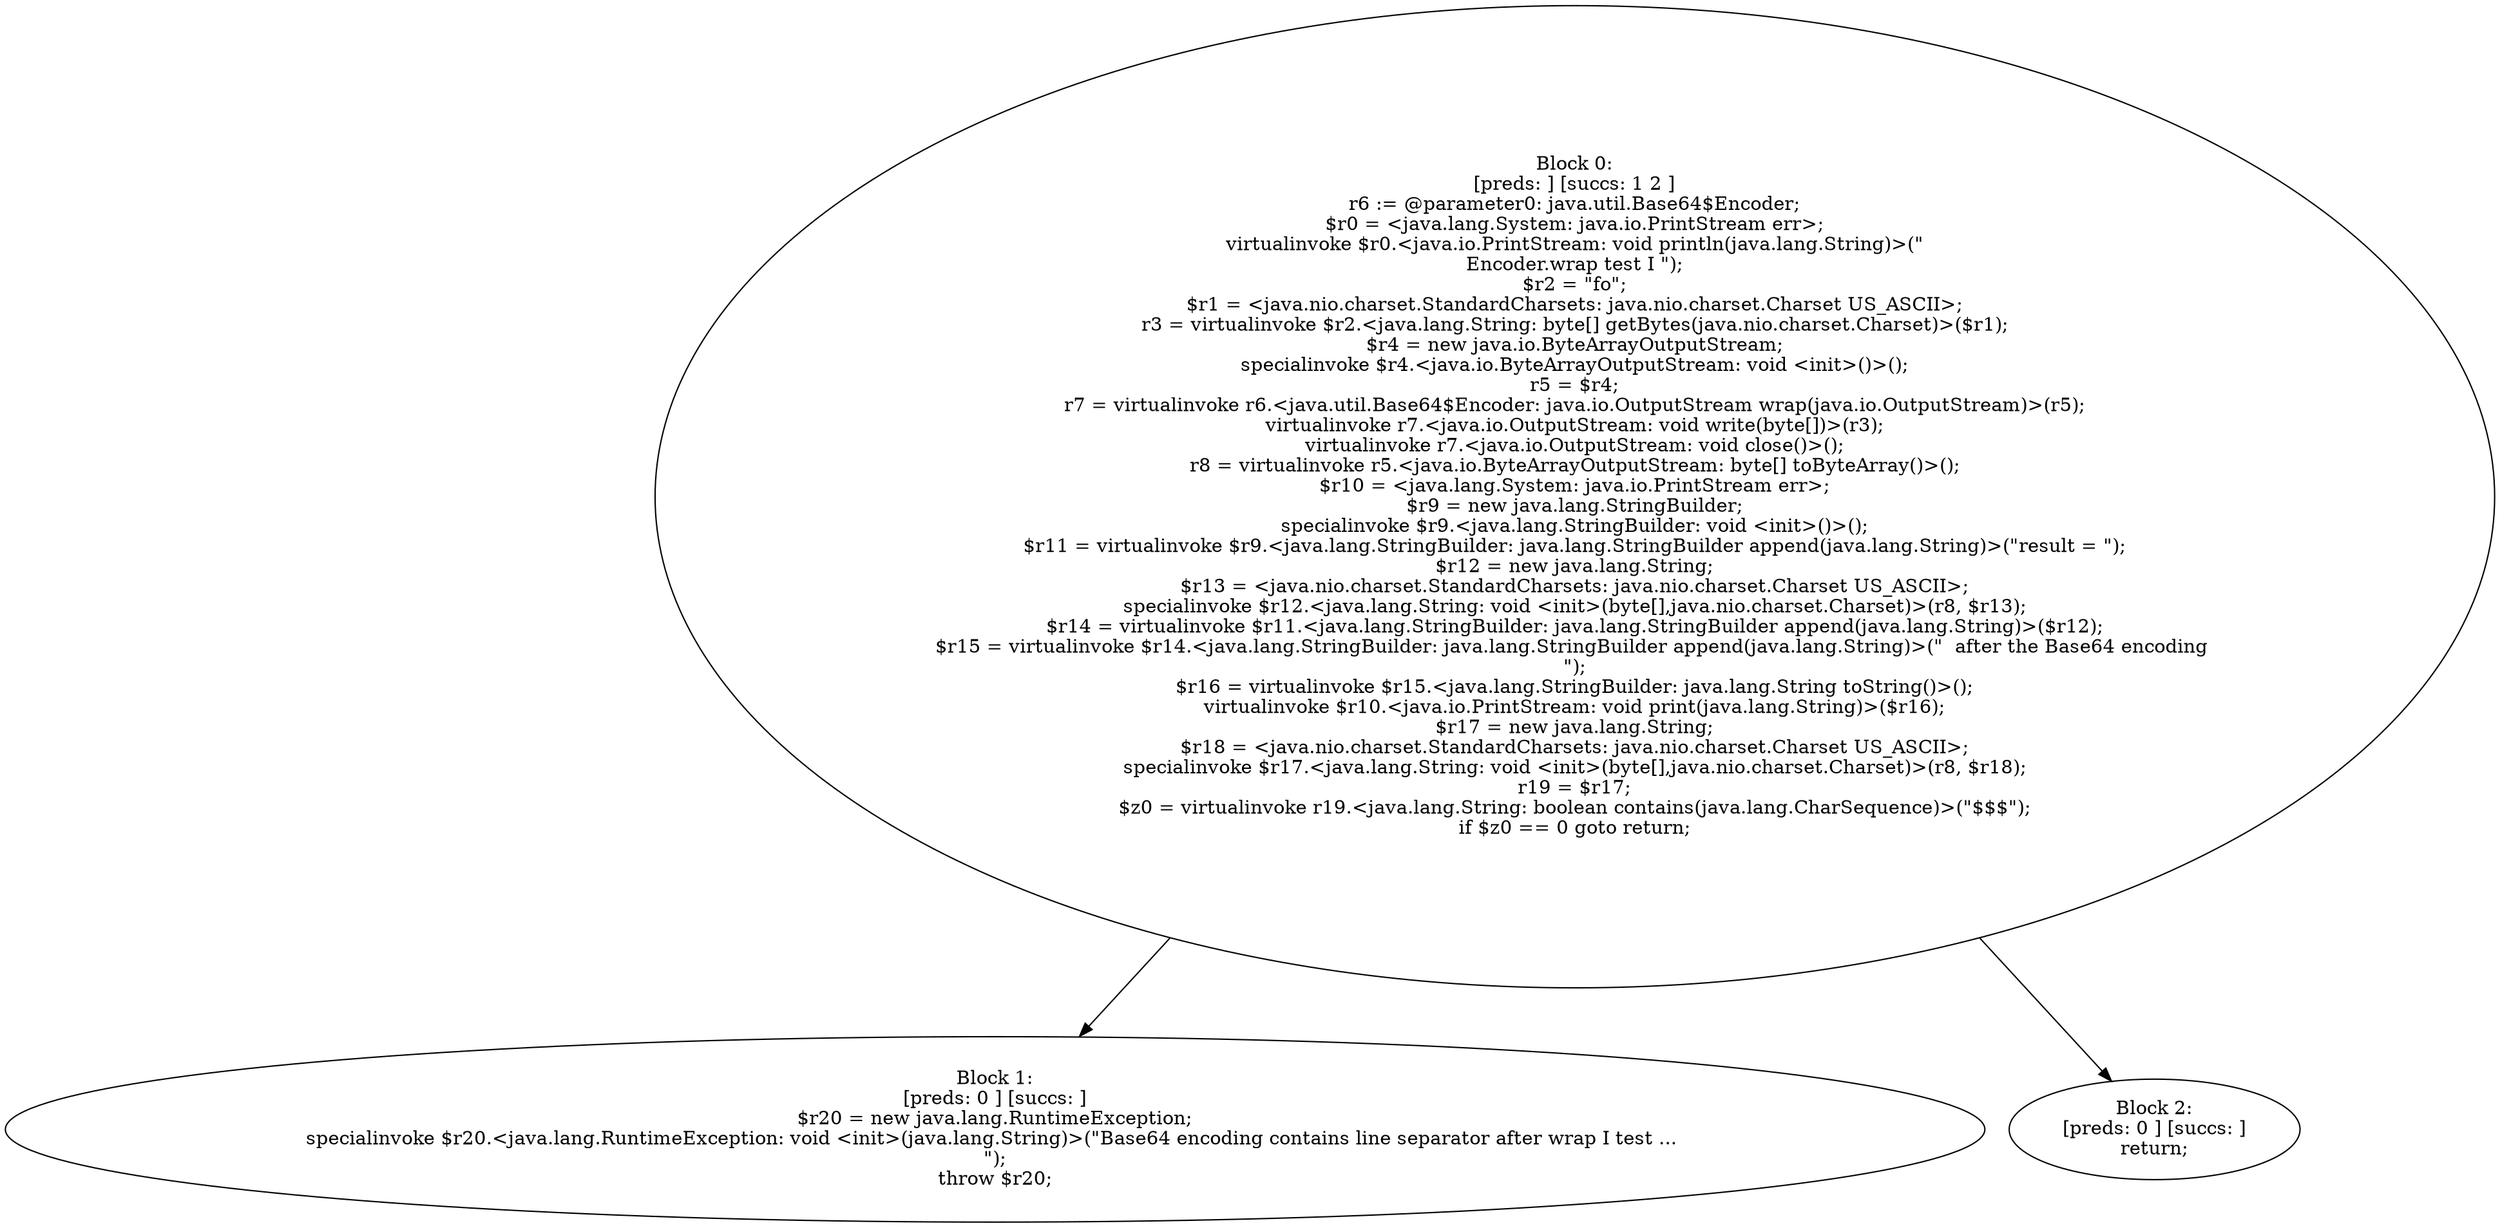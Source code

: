 digraph "unitGraph" {
    "Block 0:
[preds: ] [succs: 1 2 ]
r6 := @parameter0: java.util.Base64$Encoder;
$r0 = <java.lang.System: java.io.PrintStream err>;
virtualinvoke $r0.<java.io.PrintStream: void println(java.lang.String)>(\"\nEncoder.wrap test I \");
$r2 = \"fo\";
$r1 = <java.nio.charset.StandardCharsets: java.nio.charset.Charset US_ASCII>;
r3 = virtualinvoke $r2.<java.lang.String: byte[] getBytes(java.nio.charset.Charset)>($r1);
$r4 = new java.io.ByteArrayOutputStream;
specialinvoke $r4.<java.io.ByteArrayOutputStream: void <init>()>();
r5 = $r4;
r7 = virtualinvoke r6.<java.util.Base64$Encoder: java.io.OutputStream wrap(java.io.OutputStream)>(r5);
virtualinvoke r7.<java.io.OutputStream: void write(byte[])>(r3);
virtualinvoke r7.<java.io.OutputStream: void close()>();
r8 = virtualinvoke r5.<java.io.ByteArrayOutputStream: byte[] toByteArray()>();
$r10 = <java.lang.System: java.io.PrintStream err>;
$r9 = new java.lang.StringBuilder;
specialinvoke $r9.<java.lang.StringBuilder: void <init>()>();
$r11 = virtualinvoke $r9.<java.lang.StringBuilder: java.lang.StringBuilder append(java.lang.String)>(\"result = \");
$r12 = new java.lang.String;
$r13 = <java.nio.charset.StandardCharsets: java.nio.charset.Charset US_ASCII>;
specialinvoke $r12.<java.lang.String: void <init>(byte[],java.nio.charset.Charset)>(r8, $r13);
$r14 = virtualinvoke $r11.<java.lang.StringBuilder: java.lang.StringBuilder append(java.lang.String)>($r12);
$r15 = virtualinvoke $r14.<java.lang.StringBuilder: java.lang.StringBuilder append(java.lang.String)>(\"  after the Base64 encoding \n\");
$r16 = virtualinvoke $r15.<java.lang.StringBuilder: java.lang.String toString()>();
virtualinvoke $r10.<java.io.PrintStream: void print(java.lang.String)>($r16);
$r17 = new java.lang.String;
$r18 = <java.nio.charset.StandardCharsets: java.nio.charset.Charset US_ASCII>;
specialinvoke $r17.<java.lang.String: void <init>(byte[],java.nio.charset.Charset)>(r8, $r18);
r19 = $r17;
$z0 = virtualinvoke r19.<java.lang.String: boolean contains(java.lang.CharSequence)>(\"$$$\");
if $z0 == 0 goto return;
"
    "Block 1:
[preds: 0 ] [succs: ]
$r20 = new java.lang.RuntimeException;
specialinvoke $r20.<java.lang.RuntimeException: void <init>(java.lang.String)>(\"Base64 encoding contains line separator after wrap I test ... \n\");
throw $r20;
"
    "Block 2:
[preds: 0 ] [succs: ]
return;
"
    "Block 0:
[preds: ] [succs: 1 2 ]
r6 := @parameter0: java.util.Base64$Encoder;
$r0 = <java.lang.System: java.io.PrintStream err>;
virtualinvoke $r0.<java.io.PrintStream: void println(java.lang.String)>(\"\nEncoder.wrap test I \");
$r2 = \"fo\";
$r1 = <java.nio.charset.StandardCharsets: java.nio.charset.Charset US_ASCII>;
r3 = virtualinvoke $r2.<java.lang.String: byte[] getBytes(java.nio.charset.Charset)>($r1);
$r4 = new java.io.ByteArrayOutputStream;
specialinvoke $r4.<java.io.ByteArrayOutputStream: void <init>()>();
r5 = $r4;
r7 = virtualinvoke r6.<java.util.Base64$Encoder: java.io.OutputStream wrap(java.io.OutputStream)>(r5);
virtualinvoke r7.<java.io.OutputStream: void write(byte[])>(r3);
virtualinvoke r7.<java.io.OutputStream: void close()>();
r8 = virtualinvoke r5.<java.io.ByteArrayOutputStream: byte[] toByteArray()>();
$r10 = <java.lang.System: java.io.PrintStream err>;
$r9 = new java.lang.StringBuilder;
specialinvoke $r9.<java.lang.StringBuilder: void <init>()>();
$r11 = virtualinvoke $r9.<java.lang.StringBuilder: java.lang.StringBuilder append(java.lang.String)>(\"result = \");
$r12 = new java.lang.String;
$r13 = <java.nio.charset.StandardCharsets: java.nio.charset.Charset US_ASCII>;
specialinvoke $r12.<java.lang.String: void <init>(byte[],java.nio.charset.Charset)>(r8, $r13);
$r14 = virtualinvoke $r11.<java.lang.StringBuilder: java.lang.StringBuilder append(java.lang.String)>($r12);
$r15 = virtualinvoke $r14.<java.lang.StringBuilder: java.lang.StringBuilder append(java.lang.String)>(\"  after the Base64 encoding \n\");
$r16 = virtualinvoke $r15.<java.lang.StringBuilder: java.lang.String toString()>();
virtualinvoke $r10.<java.io.PrintStream: void print(java.lang.String)>($r16);
$r17 = new java.lang.String;
$r18 = <java.nio.charset.StandardCharsets: java.nio.charset.Charset US_ASCII>;
specialinvoke $r17.<java.lang.String: void <init>(byte[],java.nio.charset.Charset)>(r8, $r18);
r19 = $r17;
$z0 = virtualinvoke r19.<java.lang.String: boolean contains(java.lang.CharSequence)>(\"$$$\");
if $z0 == 0 goto return;
"->"Block 1:
[preds: 0 ] [succs: ]
$r20 = new java.lang.RuntimeException;
specialinvoke $r20.<java.lang.RuntimeException: void <init>(java.lang.String)>(\"Base64 encoding contains line separator after wrap I test ... \n\");
throw $r20;
";
    "Block 0:
[preds: ] [succs: 1 2 ]
r6 := @parameter0: java.util.Base64$Encoder;
$r0 = <java.lang.System: java.io.PrintStream err>;
virtualinvoke $r0.<java.io.PrintStream: void println(java.lang.String)>(\"\nEncoder.wrap test I \");
$r2 = \"fo\";
$r1 = <java.nio.charset.StandardCharsets: java.nio.charset.Charset US_ASCII>;
r3 = virtualinvoke $r2.<java.lang.String: byte[] getBytes(java.nio.charset.Charset)>($r1);
$r4 = new java.io.ByteArrayOutputStream;
specialinvoke $r4.<java.io.ByteArrayOutputStream: void <init>()>();
r5 = $r4;
r7 = virtualinvoke r6.<java.util.Base64$Encoder: java.io.OutputStream wrap(java.io.OutputStream)>(r5);
virtualinvoke r7.<java.io.OutputStream: void write(byte[])>(r3);
virtualinvoke r7.<java.io.OutputStream: void close()>();
r8 = virtualinvoke r5.<java.io.ByteArrayOutputStream: byte[] toByteArray()>();
$r10 = <java.lang.System: java.io.PrintStream err>;
$r9 = new java.lang.StringBuilder;
specialinvoke $r9.<java.lang.StringBuilder: void <init>()>();
$r11 = virtualinvoke $r9.<java.lang.StringBuilder: java.lang.StringBuilder append(java.lang.String)>(\"result = \");
$r12 = new java.lang.String;
$r13 = <java.nio.charset.StandardCharsets: java.nio.charset.Charset US_ASCII>;
specialinvoke $r12.<java.lang.String: void <init>(byte[],java.nio.charset.Charset)>(r8, $r13);
$r14 = virtualinvoke $r11.<java.lang.StringBuilder: java.lang.StringBuilder append(java.lang.String)>($r12);
$r15 = virtualinvoke $r14.<java.lang.StringBuilder: java.lang.StringBuilder append(java.lang.String)>(\"  after the Base64 encoding \n\");
$r16 = virtualinvoke $r15.<java.lang.StringBuilder: java.lang.String toString()>();
virtualinvoke $r10.<java.io.PrintStream: void print(java.lang.String)>($r16);
$r17 = new java.lang.String;
$r18 = <java.nio.charset.StandardCharsets: java.nio.charset.Charset US_ASCII>;
specialinvoke $r17.<java.lang.String: void <init>(byte[],java.nio.charset.Charset)>(r8, $r18);
r19 = $r17;
$z0 = virtualinvoke r19.<java.lang.String: boolean contains(java.lang.CharSequence)>(\"$$$\");
if $z0 == 0 goto return;
"->"Block 2:
[preds: 0 ] [succs: ]
return;
";
}
